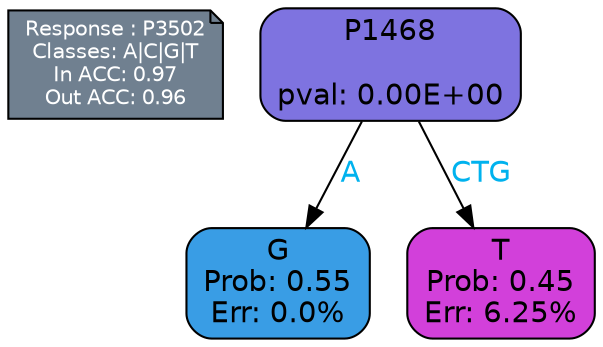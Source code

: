 digraph Tree {
node [shape=box, style="filled, rounded", color="black", fontname=helvetica] ;
graph [ranksep=equally, splines=polylines, bgcolor=transparent, dpi=600] ;
edge [fontname=helvetica] ;
LEGEND [label="Response : P3502
Classes: A|C|G|T
In ACC: 0.97
Out ACC: 0.96
",shape=note,align=left,style=filled,fillcolor="slategray",fontcolor="white",fontsize=10];1 [label="P1468

pval: 0.00E+00", fillcolor="#7e73e0"] ;
2 [label="G
Prob: 0.55
Err: 0.0%", fillcolor="#399de5"] ;
3 [label="T
Prob: 0.45
Err: 6.25%", fillcolor="#d240da"] ;
1 -> 2 [label="A",fontcolor=deepskyblue2] ;
1 -> 3 [label="CTG",fontcolor=deepskyblue2] ;
{rank = same; 2;3;}{rank = same; LEGEND;1;}}